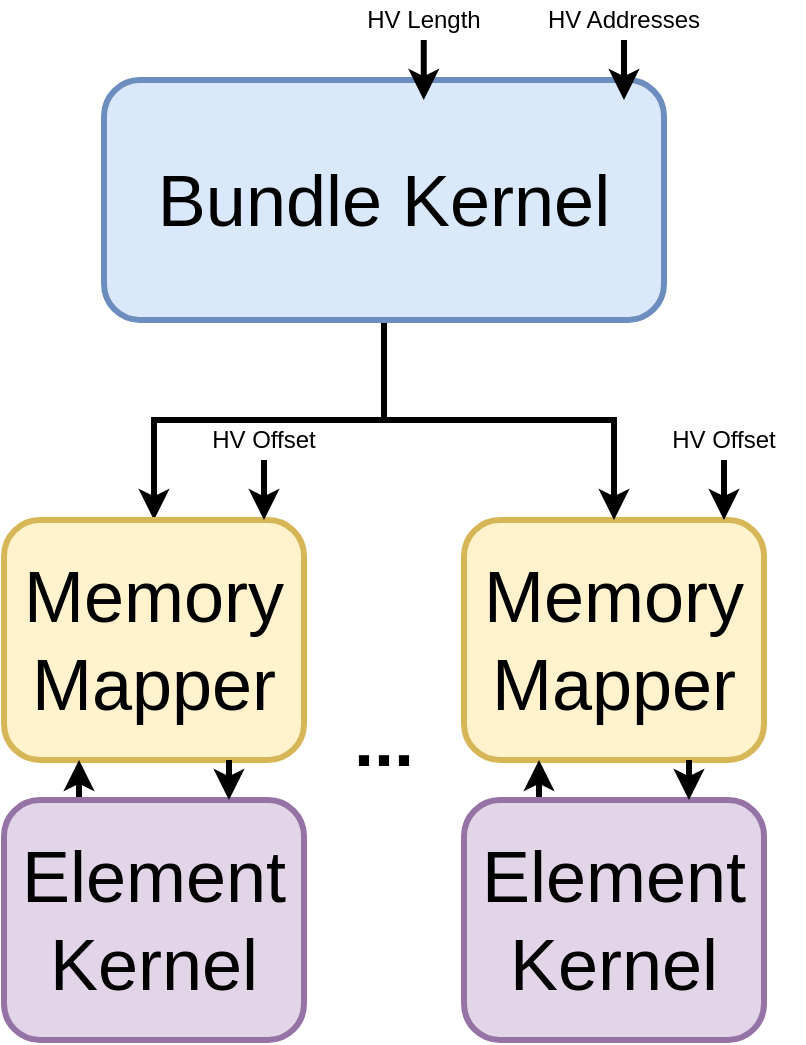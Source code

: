 <mxfile version="14.5.1" type="device"><diagram id="FYt0PseVfpWo6Ootr1EU" name="Page-1"><mxGraphModel dx="981" dy="567" grid="1" gridSize="10" guides="1" tooltips="1" connect="1" arrows="1" fold="1" page="1" pageScale="1" pageWidth="850" pageHeight="1100" math="0" shadow="0"><root><mxCell id="0"/><mxCell id="1" parent="0"/><mxCell id="ljdjryh5BVx1M-ik9lo4-8" value="&lt;font style=&quot;font-size: 36px&quot;&gt;Memory Mapper&lt;/font&gt;" style="rounded=1;whiteSpace=wrap;html=1;strokeWidth=3;fillColor=#fff2cc;strokeColor=#d6b656;" vertex="1" parent="1"><mxGeometry x="420" y="380" width="150" height="120" as="geometry"/></mxCell><mxCell id="ljdjryh5BVx1M-ik9lo4-14" style="edgeStyle=orthogonalEdgeStyle;rounded=0;orthogonalLoop=1;jettySize=auto;html=1;exitX=0.25;exitY=0;exitDx=0;exitDy=0;entryX=0.25;entryY=1;entryDx=0;entryDy=0;strokeWidth=3;" edge="1" parent="1" source="ljdjryh5BVx1M-ik9lo4-9" target="ljdjryh5BVx1M-ik9lo4-8"><mxGeometry relative="1" as="geometry"/></mxCell><mxCell id="ljdjryh5BVx1M-ik9lo4-9" value="&lt;font style=&quot;font-size: 36px&quot;&gt;Element Kernel&lt;/font&gt;" style="rounded=1;whiteSpace=wrap;html=1;strokeWidth=3;fillColor=#e1d5e7;strokeColor=#9673a6;" vertex="1" parent="1"><mxGeometry x="420" y="520" width="150" height="120" as="geometry"/></mxCell><mxCell id="ljdjryh5BVx1M-ik9lo4-12" style="edgeStyle=orthogonalEdgeStyle;rounded=0;orthogonalLoop=1;jettySize=auto;html=1;exitX=0.5;exitY=1;exitDx=0;exitDy=0;strokeWidth=3;" edge="1" parent="1" source="ljdjryh5BVx1M-ik9lo4-1" target="ljdjryh5BVx1M-ik9lo4-8"><mxGeometry relative="1" as="geometry"/></mxCell><mxCell id="ljdjryh5BVx1M-ik9lo4-19" style="edgeStyle=orthogonalEdgeStyle;rounded=0;orthogonalLoop=1;jettySize=auto;html=1;exitX=0.5;exitY=1;exitDx=0;exitDy=0;strokeWidth=3;" edge="1" parent="1" source="ljdjryh5BVx1M-ik9lo4-1" target="ljdjryh5BVx1M-ik9lo4-15"><mxGeometry relative="1" as="geometry"/></mxCell><mxCell id="ljdjryh5BVx1M-ik9lo4-1" value="&lt;font style=&quot;font-size: 36px&quot;&gt;Bundle Kernel&lt;/font&gt;" style="rounded=1;whiteSpace=wrap;html=1;strokeWidth=3;fillColor=#dae8fc;strokeColor=#6c8ebf;" vertex="1" parent="1"><mxGeometry x="240" y="160" width="280" height="120" as="geometry"/></mxCell><mxCell id="ljdjryh5BVx1M-ik9lo4-3" value="" style="endArrow=classic;html=1;strokeWidth=3;" edge="1" parent="1"><mxGeometry width="50" height="50" relative="1" as="geometry"><mxPoint x="500" y="140" as="sourcePoint"/><mxPoint x="500" y="170" as="targetPoint"/><Array as="points"><mxPoint x="500" y="150"/></Array></mxGeometry></mxCell><mxCell id="ljdjryh5BVx1M-ik9lo4-4" value="" style="endArrow=classic;html=1;strokeWidth=3;" edge="1" parent="1"><mxGeometry width="50" height="50" relative="1" as="geometry"><mxPoint x="399.88" y="140" as="sourcePoint"/><mxPoint x="399.88" y="170" as="targetPoint"/><Array as="points"><mxPoint x="399.88" y="150"/></Array></mxGeometry></mxCell><mxCell id="ljdjryh5BVx1M-ik9lo4-6" value="HV Addresses" style="text;html=1;strokeColor=none;fillColor=none;align=center;verticalAlign=middle;whiteSpace=wrap;rounded=0;" vertex="1" parent="1"><mxGeometry x="460" y="120" width="80" height="20" as="geometry"/></mxCell><mxCell id="ljdjryh5BVx1M-ik9lo4-7" value="HV Length" style="text;html=1;strokeColor=none;fillColor=none;align=center;verticalAlign=middle;whiteSpace=wrap;rounded=0;" vertex="1" parent="1"><mxGeometry x="360" y="120" width="80" height="20" as="geometry"/></mxCell><mxCell id="ljdjryh5BVx1M-ik9lo4-13" style="edgeStyle=orthogonalEdgeStyle;rounded=0;orthogonalLoop=1;jettySize=auto;html=1;exitX=0.75;exitY=1;exitDx=0;exitDy=0;entryX=0.75;entryY=0;entryDx=0;entryDy=0;strokeWidth=3;" edge="1" parent="1" source="ljdjryh5BVx1M-ik9lo4-8" target="ljdjryh5BVx1M-ik9lo4-9"><mxGeometry relative="1" as="geometry"/></mxCell><mxCell id="ljdjryh5BVx1M-ik9lo4-15" value="&lt;font style=&quot;font-size: 36px&quot;&gt;Memory Mapper&lt;/font&gt;" style="rounded=1;whiteSpace=wrap;html=1;strokeWidth=3;fillColor=#fff2cc;strokeColor=#d6b656;" vertex="1" parent="1"><mxGeometry x="190" y="380" width="150" height="120" as="geometry"/></mxCell><mxCell id="ljdjryh5BVx1M-ik9lo4-16" style="edgeStyle=orthogonalEdgeStyle;rounded=0;orthogonalLoop=1;jettySize=auto;html=1;exitX=0.25;exitY=0;exitDx=0;exitDy=0;entryX=0.25;entryY=1;entryDx=0;entryDy=0;strokeWidth=3;" edge="1" parent="1" source="ljdjryh5BVx1M-ik9lo4-17" target="ljdjryh5BVx1M-ik9lo4-15"><mxGeometry relative="1" as="geometry"/></mxCell><mxCell id="ljdjryh5BVx1M-ik9lo4-17" value="&lt;font style=&quot;font-size: 36px&quot;&gt;Element Kernel&lt;/font&gt;" style="rounded=1;whiteSpace=wrap;html=1;strokeWidth=3;fillColor=#e1d5e7;strokeColor=#9673a6;" vertex="1" parent="1"><mxGeometry x="190" y="520" width="150" height="120" as="geometry"/></mxCell><mxCell id="ljdjryh5BVx1M-ik9lo4-18" style="edgeStyle=orthogonalEdgeStyle;rounded=0;orthogonalLoop=1;jettySize=auto;html=1;exitX=0.75;exitY=1;exitDx=0;exitDy=0;entryX=0.75;entryY=0;entryDx=0;entryDy=0;strokeWidth=3;" edge="1" parent="1" source="ljdjryh5BVx1M-ik9lo4-15" target="ljdjryh5BVx1M-ik9lo4-17"><mxGeometry relative="1" as="geometry"/></mxCell><mxCell id="ljdjryh5BVx1M-ik9lo4-20" value="&lt;b&gt;&lt;font style=&quot;font-size: 36px&quot;&gt;...&lt;/font&gt;&lt;/b&gt;" style="text;html=1;strokeColor=none;fillColor=none;align=center;verticalAlign=middle;whiteSpace=wrap;rounded=0;" vertex="1" parent="1"><mxGeometry x="360" y="480" width="40" height="20" as="geometry"/></mxCell><mxCell id="ljdjryh5BVx1M-ik9lo4-21" value="HV Offset" style="text;html=1;strokeColor=none;fillColor=none;align=center;verticalAlign=middle;whiteSpace=wrap;rounded=0;" vertex="1" parent="1"><mxGeometry x="510" y="330" width="80" height="20" as="geometry"/></mxCell><mxCell id="ljdjryh5BVx1M-ik9lo4-22" value="" style="endArrow=classic;html=1;strokeWidth=3;" edge="1" parent="1"><mxGeometry width="50" height="50" relative="1" as="geometry"><mxPoint x="550" y="350" as="sourcePoint"/><mxPoint x="550" y="380" as="targetPoint"/><Array as="points"><mxPoint x="550" y="360"/></Array></mxGeometry></mxCell><mxCell id="ljdjryh5BVx1M-ik9lo4-23" value="" style="endArrow=classic;html=1;strokeWidth=3;" edge="1" parent="1"><mxGeometry width="50" height="50" relative="1" as="geometry"><mxPoint x="320" y="350" as="sourcePoint"/><mxPoint x="320" y="380" as="targetPoint"/><Array as="points"><mxPoint x="320" y="360"/></Array></mxGeometry></mxCell><mxCell id="ljdjryh5BVx1M-ik9lo4-24" value="HV Offset" style="text;html=1;strokeColor=none;fillColor=none;align=center;verticalAlign=middle;whiteSpace=wrap;rounded=0;" vertex="1" parent="1"><mxGeometry x="280" y="330" width="80" height="20" as="geometry"/></mxCell></root></mxGraphModel></diagram></mxfile>